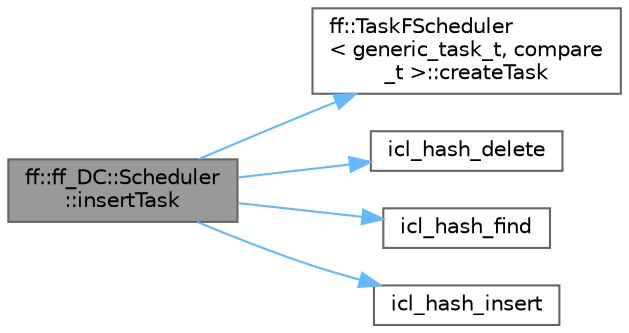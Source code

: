 digraph "ff::ff_DC::Scheduler::insertTask"
{
 // LATEX_PDF_SIZE
  bgcolor="transparent";
  edge [fontname=Helvetica,fontsize=10,labelfontname=Helvetica,labelfontsize=10];
  node [fontname=Helvetica,fontsize=10,shape=box,height=0.2,width=0.4];
  rankdir="LR";
  Node1 [id="Node000001",label="ff::ff_DC::Scheduler\l::insertTask",height=0.2,width=0.4,color="gray40", fillcolor="grey60", style="filled", fontcolor="black",tooltip=" "];
  Node1 -> Node2 [id="edge1_Node000001_Node000002",color="steelblue1",style="solid",tooltip=" "];
  Node2 [id="Node000002",label="ff::TaskFScheduler\l\< generic_task_t, compare\l_t \>::createTask",height=0.2,width=0.4,color="grey40", fillcolor="white", style="filled",URL="$classff_1_1_task_f_scheduler.html#a8f5ea462adcfc321a537254c2c93d4ce",tooltip=" "];
  Node1 -> Node3 [id="edge2_Node000001_Node000003",color="steelblue1",style="solid",tooltip=" "];
  Node3 [id="Node000003",label="icl_hash_delete",height=0.2,width=0.4,color="grey40", fillcolor="white", style="filled",URL="$icl__hash_8h.html#a30a982886c3aa1a4d7559a20676b5df3",tooltip=" "];
  Node1 -> Node4 [id="edge3_Node000001_Node000004",color="steelblue1",style="solid",tooltip=" "];
  Node4 [id="Node000004",label="icl_hash_find",height=0.2,width=0.4,color="grey40", fillcolor="white", style="filled",URL="$icl__hash_8h.html#aea3615a1d4abe87a4f11eda7a86be73d",tooltip=" "];
  Node1 -> Node5 [id="edge4_Node000001_Node000005",color="steelblue1",style="solid",tooltip=" "];
  Node5 [id="Node000005",label="icl_hash_insert",height=0.2,width=0.4,color="grey40", fillcolor="white", style="filled",URL="$icl__hash_8h.html#a1f5d73281a0159f006c1c667e6a638e2",tooltip=" "];
}
